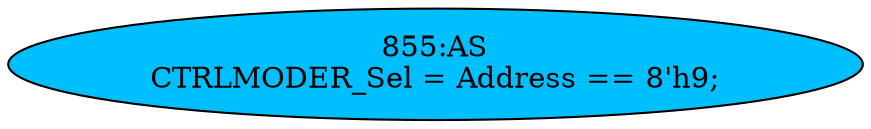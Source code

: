 strict digraph "" {
	node [label="\N"];
	"855:AS"	 [ast="<pyverilog.vparser.ast.Assign object at 0x7fbdee0c88d0>",
		def_var="['CTRLMODER_Sel']",
		fillcolor=deepskyblue,
		label="855:AS
CTRLMODER_Sel = Address == 8'h9;",
		statements="[]",
		style=filled,
		typ=Assign,
		use_var="['Address']"];
}
